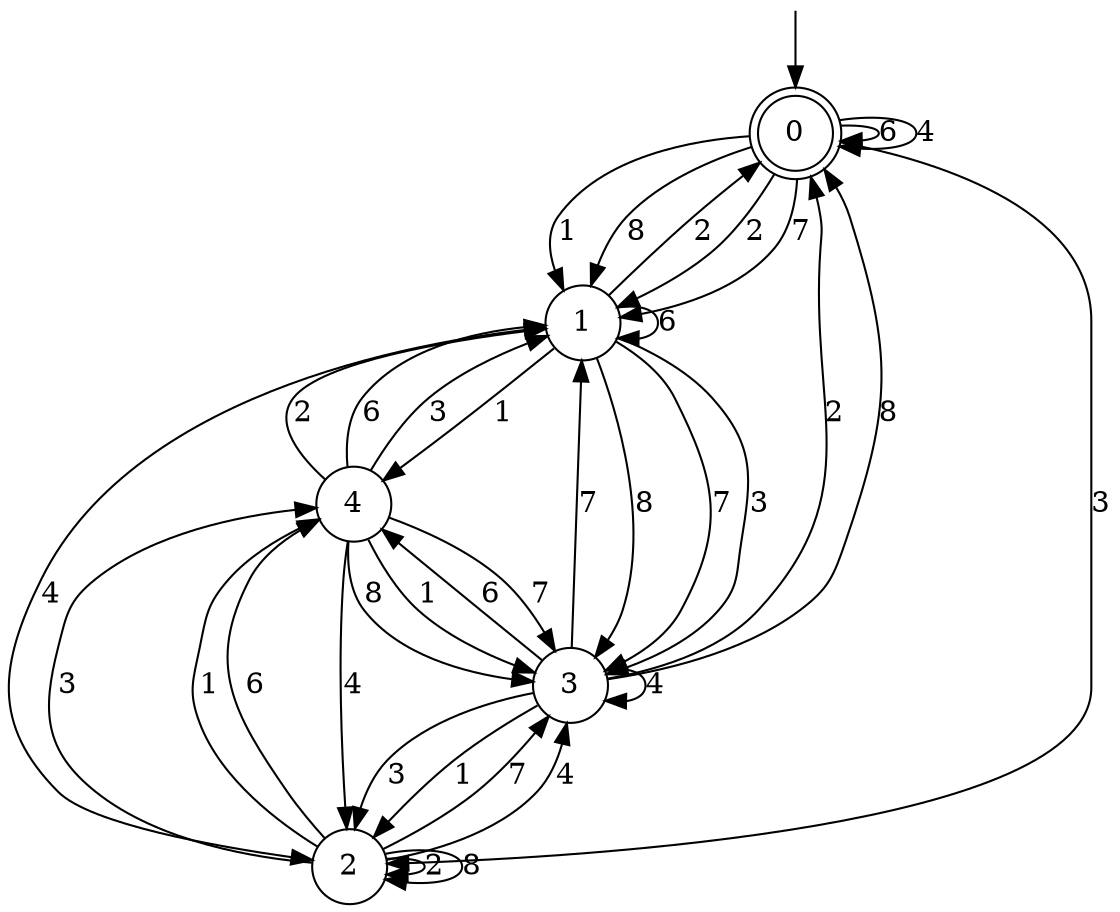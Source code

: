digraph g {

	s0 [shape="doublecircle" label="0"];
	s1 [shape="circle" label="1"];
	s2 [shape="circle" label="2"];
	s3 [shape="circle" label="3"];
	s4 [shape="circle" label="4"];
	s0 -> s1 [label="2"];
	s0 -> s1 [label="7"];
	s0 -> s0 [label="6"];
	s0 -> s2 [label="3"];
	s0 -> s1 [label="1"];
	s0 -> s0 [label="4"];
	s0 -> s1 [label="8"];
	s1 -> s0 [label="2"];
	s1 -> s3 [label="7"];
	s1 -> s1 [label="6"];
	s1 -> s3 [label="3"];
	s1 -> s4 [label="1"];
	s1 -> s2 [label="4"];
	s1 -> s3 [label="8"];
	s2 -> s2 [label="2"];
	s2 -> s3 [label="7"];
	s2 -> s4 [label="6"];
	s2 -> s4 [label="3"];
	s2 -> s4 [label="1"];
	s2 -> s3 [label="4"];
	s2 -> s2 [label="8"];
	s3 -> s0 [label="2"];
	s3 -> s1 [label="7"];
	s3 -> s4 [label="6"];
	s3 -> s2 [label="3"];
	s3 -> s2 [label="1"];
	s3 -> s3 [label="4"];
	s3 -> s0 [label="8"];
	s4 -> s1 [label="2"];
	s4 -> s3 [label="7"];
	s4 -> s1 [label="6"];
	s4 -> s1 [label="3"];
	s4 -> s3 [label="1"];
	s4 -> s2 [label="4"];
	s4 -> s3 [label="8"];

__start0 [label="" shape="none" width="0" height="0"];
__start0 -> s0;

}
